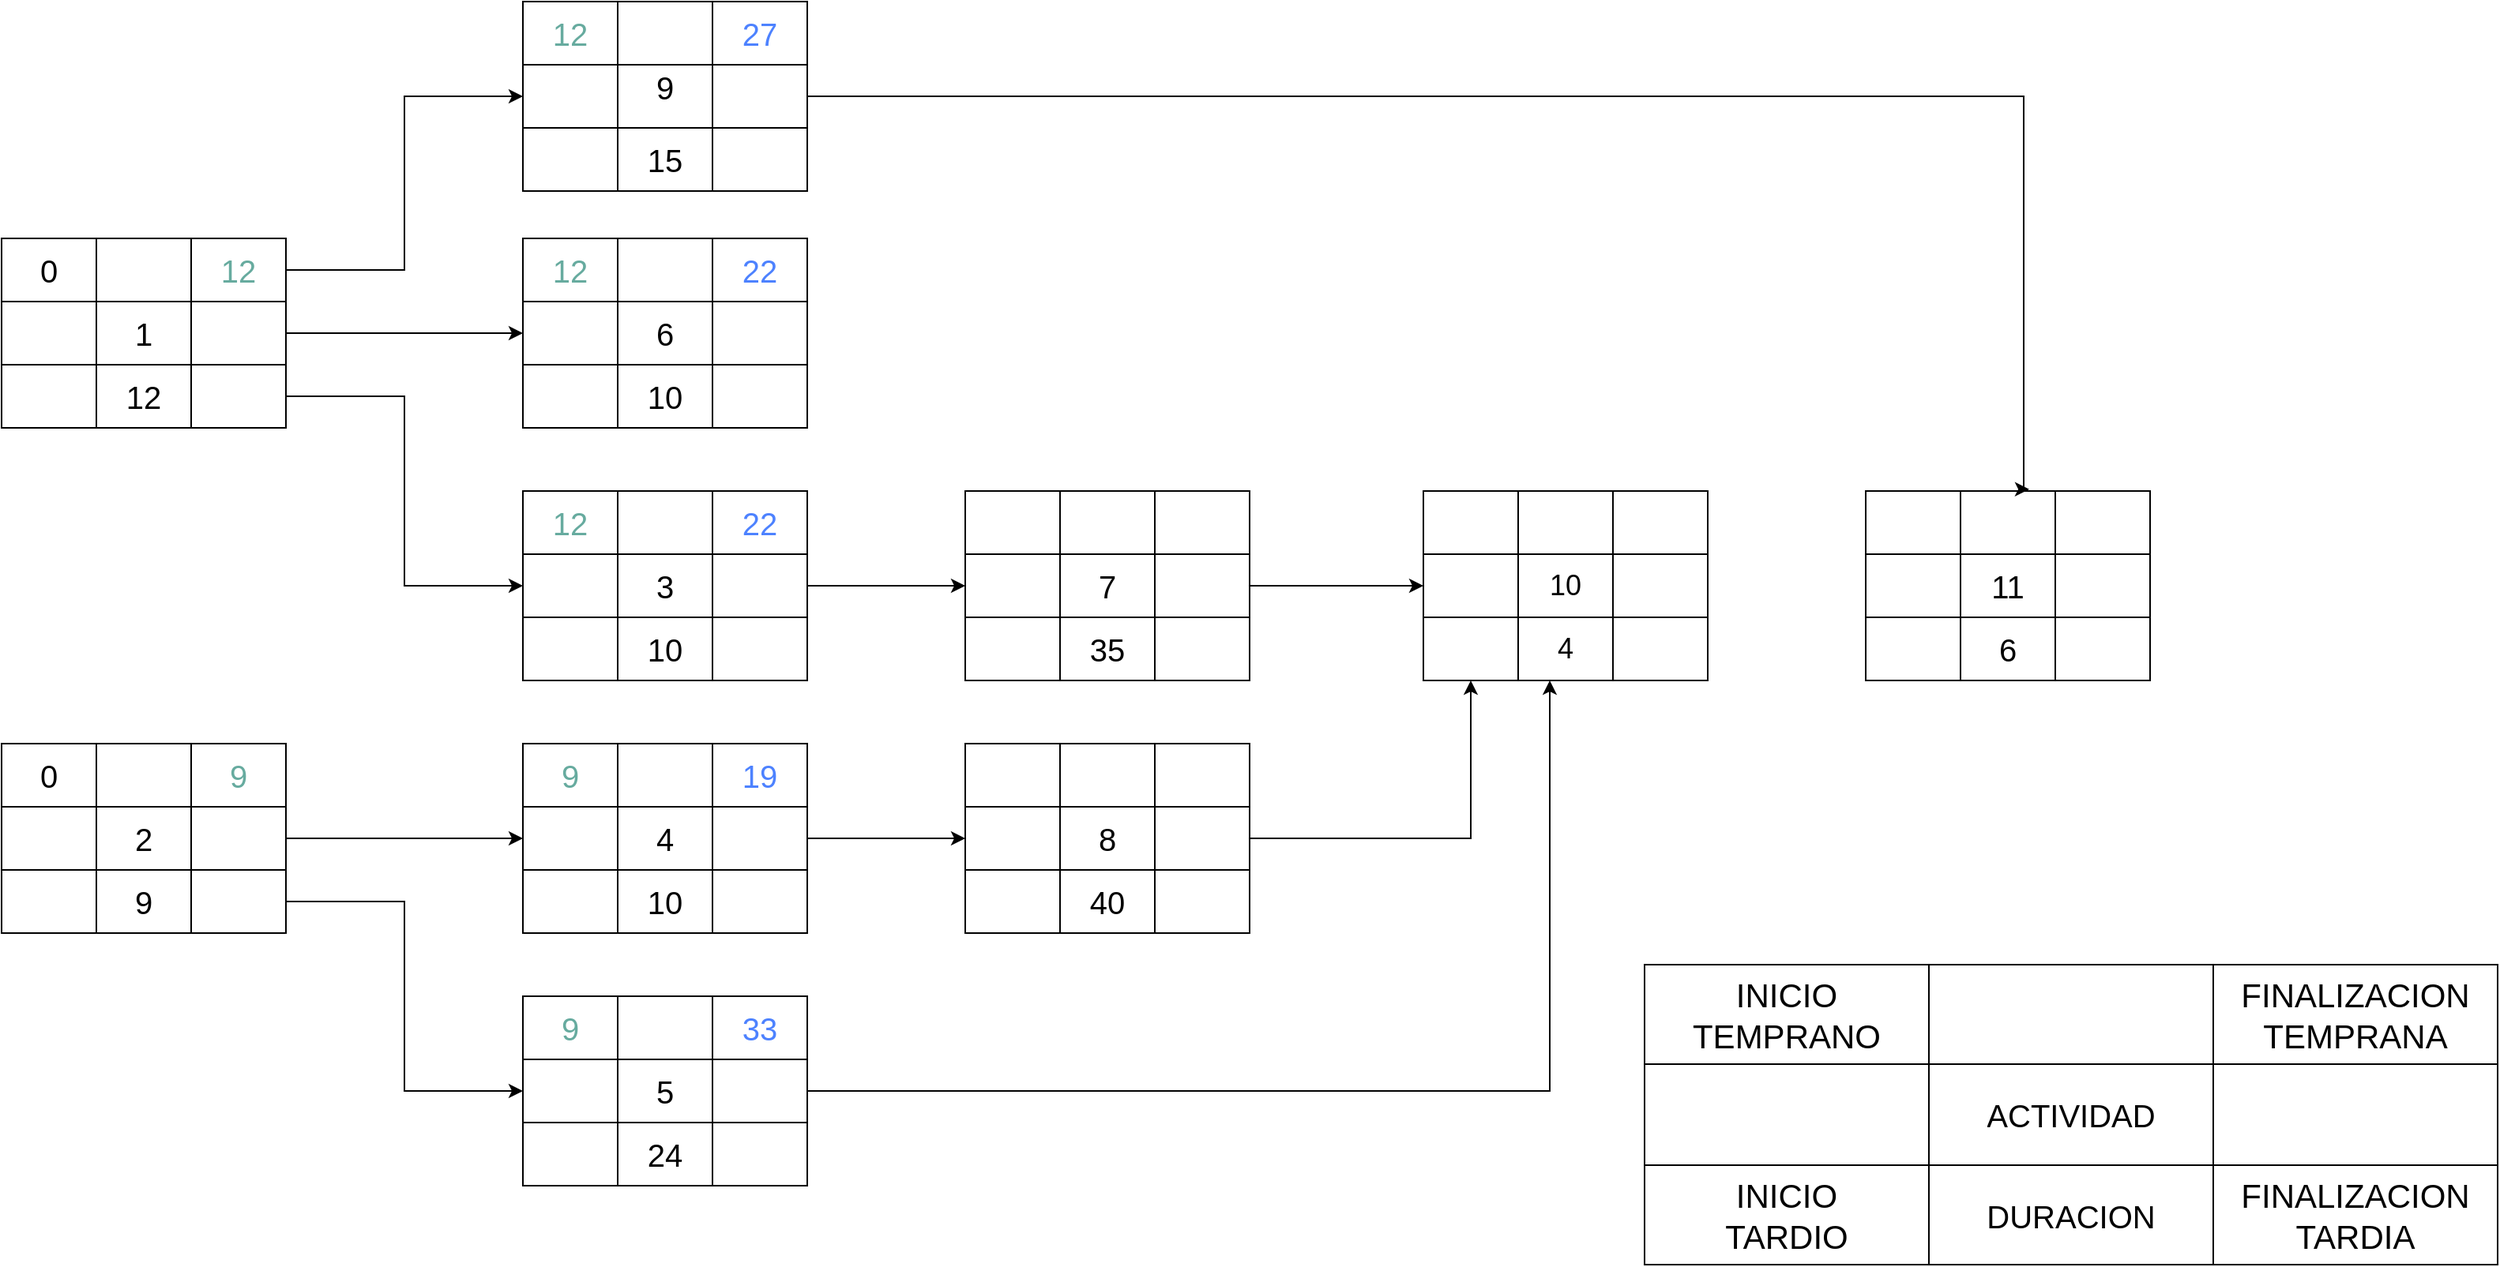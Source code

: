 <mxfile version="24.3.0" type="device">
  <diagram name="Página-1" id="iAZiaVb8zTNw_-JxMDui">
    <mxGraphModel dx="2100" dy="1166" grid="1" gridSize="10" guides="1" tooltips="1" connect="1" arrows="1" fold="1" page="1" pageScale="1" pageWidth="2000" pageHeight="2000" math="0" shadow="0">
      <root>
        <mxCell id="0" />
        <mxCell id="1" parent="0" />
        <mxCell id="_cORZaKfMAQBqJn0a-Gh-169" style="edgeStyle=orthogonalEdgeStyle;rounded=0;orthogonalLoop=1;jettySize=auto;html=1;entryX=0;entryY=0.5;entryDx=0;entryDy=0;" edge="1" parent="1" source="_cORZaKfMAQBqJn0a-Gh-12" target="_cORZaKfMAQBqJn0a-Gh-56">
          <mxGeometry relative="1" as="geometry" />
        </mxCell>
        <mxCell id="_cORZaKfMAQBqJn0a-Gh-12" value="" style="shape=table;startSize=0;container=1;collapsible=0;childLayout=tableLayout;align=center;fontStyle=1;fontSize=18;" vertex="1" parent="1">
          <mxGeometry x="230" y="200" width="180" height="120" as="geometry" />
        </mxCell>
        <mxCell id="_cORZaKfMAQBqJn0a-Gh-13" value="" style="shape=tableRow;horizontal=0;startSize=0;swimlaneHead=0;swimlaneBody=0;strokeColor=inherit;top=0;left=0;bottom=0;right=0;collapsible=0;dropTarget=0;fillColor=none;points=[[0,0.5],[1,0.5]];portConstraint=eastwest;" vertex="1" parent="_cORZaKfMAQBqJn0a-Gh-12">
          <mxGeometry width="180" height="40" as="geometry" />
        </mxCell>
        <mxCell id="_cORZaKfMAQBqJn0a-Gh-14" value="0" style="shape=partialRectangle;html=1;whiteSpace=wrap;connectable=0;strokeColor=inherit;overflow=hidden;fillColor=none;top=0;left=0;bottom=0;right=0;pointerEvents=1;fontSize=20;" vertex="1" parent="_cORZaKfMAQBqJn0a-Gh-13">
          <mxGeometry width="60" height="40" as="geometry">
            <mxRectangle width="60" height="40" as="alternateBounds" />
          </mxGeometry>
        </mxCell>
        <mxCell id="_cORZaKfMAQBqJn0a-Gh-15" value="" style="shape=partialRectangle;html=1;whiteSpace=wrap;connectable=0;strokeColor=inherit;overflow=hidden;fillColor=none;top=0;left=0;bottom=0;right=0;pointerEvents=1;fontSize=20;" vertex="1" parent="_cORZaKfMAQBqJn0a-Gh-13">
          <mxGeometry x="60" width="60" height="40" as="geometry">
            <mxRectangle width="60" height="40" as="alternateBounds" />
          </mxGeometry>
        </mxCell>
        <mxCell id="_cORZaKfMAQBqJn0a-Gh-16" value="&lt;font color=&quot;#67ab9f&quot;&gt;12&lt;/font&gt;" style="shape=partialRectangle;html=1;whiteSpace=wrap;connectable=0;strokeColor=inherit;overflow=hidden;fillColor=none;top=0;left=0;bottom=0;right=0;pointerEvents=1;fontSize=20;" vertex="1" parent="_cORZaKfMAQBqJn0a-Gh-13">
          <mxGeometry x="120" width="60" height="40" as="geometry">
            <mxRectangle width="60" height="40" as="alternateBounds" />
          </mxGeometry>
        </mxCell>
        <mxCell id="_cORZaKfMAQBqJn0a-Gh-17" value="" style="shape=tableRow;horizontal=0;startSize=0;swimlaneHead=0;swimlaneBody=0;strokeColor=inherit;top=0;left=0;bottom=0;right=0;collapsible=0;dropTarget=0;fillColor=none;points=[[0,0.5],[1,0.5]];portConstraint=eastwest;" vertex="1" parent="_cORZaKfMAQBqJn0a-Gh-12">
          <mxGeometry y="40" width="180" height="40" as="geometry" />
        </mxCell>
        <mxCell id="_cORZaKfMAQBqJn0a-Gh-18" value="" style="shape=partialRectangle;html=1;whiteSpace=wrap;connectable=0;strokeColor=inherit;overflow=hidden;fillColor=none;top=0;left=0;bottom=0;right=0;pointerEvents=1;fontSize=20;" vertex="1" parent="_cORZaKfMAQBqJn0a-Gh-17">
          <mxGeometry width="60" height="40" as="geometry">
            <mxRectangle width="60" height="40" as="alternateBounds" />
          </mxGeometry>
        </mxCell>
        <mxCell id="_cORZaKfMAQBqJn0a-Gh-19" value="&lt;font style=&quot;font-size: 20px;&quot;&gt;1&lt;/font&gt;" style="shape=partialRectangle;html=1;whiteSpace=wrap;connectable=0;strokeColor=inherit;overflow=hidden;fillColor=none;top=0;left=0;bottom=0;right=0;pointerEvents=1;fontSize=20;" vertex="1" parent="_cORZaKfMAQBqJn0a-Gh-17">
          <mxGeometry x="60" width="60" height="40" as="geometry">
            <mxRectangle width="60" height="40" as="alternateBounds" />
          </mxGeometry>
        </mxCell>
        <mxCell id="_cORZaKfMAQBqJn0a-Gh-20" value="" style="shape=partialRectangle;html=1;whiteSpace=wrap;connectable=0;strokeColor=inherit;overflow=hidden;fillColor=none;top=0;left=0;bottom=0;right=0;pointerEvents=1;fontSize=20;" vertex="1" parent="_cORZaKfMAQBqJn0a-Gh-17">
          <mxGeometry x="120" width="60" height="40" as="geometry">
            <mxRectangle width="60" height="40" as="alternateBounds" />
          </mxGeometry>
        </mxCell>
        <mxCell id="_cORZaKfMAQBqJn0a-Gh-21" value="" style="shape=tableRow;horizontal=0;startSize=0;swimlaneHead=0;swimlaneBody=0;strokeColor=inherit;top=0;left=0;bottom=0;right=0;collapsible=0;dropTarget=0;fillColor=none;points=[[0,0.5],[1,0.5]];portConstraint=eastwest;" vertex="1" parent="_cORZaKfMAQBqJn0a-Gh-12">
          <mxGeometry y="80" width="180" height="40" as="geometry" />
        </mxCell>
        <mxCell id="_cORZaKfMAQBqJn0a-Gh-22" value="" style="shape=partialRectangle;html=1;whiteSpace=wrap;connectable=0;strokeColor=inherit;overflow=hidden;fillColor=none;top=0;left=0;bottom=0;right=0;pointerEvents=1;fontSize=20;" vertex="1" parent="_cORZaKfMAQBqJn0a-Gh-21">
          <mxGeometry width="60" height="40" as="geometry">
            <mxRectangle width="60" height="40" as="alternateBounds" />
          </mxGeometry>
        </mxCell>
        <mxCell id="_cORZaKfMAQBqJn0a-Gh-23" value="12" style="shape=partialRectangle;html=1;whiteSpace=wrap;connectable=0;strokeColor=inherit;overflow=hidden;fillColor=none;top=0;left=0;bottom=0;right=0;pointerEvents=1;fontSize=20;" vertex="1" parent="_cORZaKfMAQBqJn0a-Gh-21">
          <mxGeometry x="60" width="60" height="40" as="geometry">
            <mxRectangle width="60" height="40" as="alternateBounds" />
          </mxGeometry>
        </mxCell>
        <mxCell id="_cORZaKfMAQBqJn0a-Gh-24" value="" style="shape=partialRectangle;html=1;whiteSpace=wrap;connectable=0;strokeColor=inherit;overflow=hidden;fillColor=none;top=0;left=0;bottom=0;right=0;pointerEvents=1;fontSize=20;" vertex="1" parent="_cORZaKfMAQBqJn0a-Gh-21">
          <mxGeometry x="120" width="60" height="40" as="geometry">
            <mxRectangle width="60" height="40" as="alternateBounds" />
          </mxGeometry>
        </mxCell>
        <mxCell id="_cORZaKfMAQBqJn0a-Gh-25" value="" style="shape=table;startSize=0;container=1;collapsible=0;childLayout=tableLayout;align=center;fontStyle=1;fontSize=18;" vertex="1" parent="1">
          <mxGeometry x="230" y="520" width="180" height="120" as="geometry" />
        </mxCell>
        <mxCell id="_cORZaKfMAQBqJn0a-Gh-26" value="" style="shape=tableRow;horizontal=0;startSize=0;swimlaneHead=0;swimlaneBody=0;strokeColor=inherit;top=0;left=0;bottom=0;right=0;collapsible=0;dropTarget=0;fillColor=none;points=[[0,0.5],[1,0.5]];portConstraint=eastwest;" vertex="1" parent="_cORZaKfMAQBqJn0a-Gh-25">
          <mxGeometry width="180" height="40" as="geometry" />
        </mxCell>
        <mxCell id="_cORZaKfMAQBqJn0a-Gh-27" value="0" style="shape=partialRectangle;html=1;whiteSpace=wrap;connectable=0;strokeColor=inherit;overflow=hidden;fillColor=none;top=0;left=0;bottom=0;right=0;pointerEvents=1;fontSize=20;" vertex="1" parent="_cORZaKfMAQBqJn0a-Gh-26">
          <mxGeometry width="60" height="40" as="geometry">
            <mxRectangle width="60" height="40" as="alternateBounds" />
          </mxGeometry>
        </mxCell>
        <mxCell id="_cORZaKfMAQBqJn0a-Gh-28" value="" style="shape=partialRectangle;html=1;whiteSpace=wrap;connectable=0;strokeColor=inherit;overflow=hidden;fillColor=none;top=0;left=0;bottom=0;right=0;pointerEvents=1;fontSize=20;" vertex="1" parent="_cORZaKfMAQBqJn0a-Gh-26">
          <mxGeometry x="60" width="60" height="40" as="geometry">
            <mxRectangle width="60" height="40" as="alternateBounds" />
          </mxGeometry>
        </mxCell>
        <mxCell id="_cORZaKfMAQBqJn0a-Gh-29" value="9" style="shape=partialRectangle;html=1;whiteSpace=wrap;connectable=0;strokeColor=inherit;overflow=hidden;fillColor=none;top=0;left=0;bottom=0;right=0;pointerEvents=1;fontSize=20;fontColor=#67AB9F;" vertex="1" parent="_cORZaKfMAQBqJn0a-Gh-26">
          <mxGeometry x="120" width="60" height="40" as="geometry">
            <mxRectangle width="60" height="40" as="alternateBounds" />
          </mxGeometry>
        </mxCell>
        <mxCell id="_cORZaKfMAQBqJn0a-Gh-30" value="" style="shape=tableRow;horizontal=0;startSize=0;swimlaneHead=0;swimlaneBody=0;strokeColor=inherit;top=0;left=0;bottom=0;right=0;collapsible=0;dropTarget=0;fillColor=none;points=[[0,0.5],[1,0.5]];portConstraint=eastwest;" vertex="1" parent="_cORZaKfMAQBqJn0a-Gh-25">
          <mxGeometry y="40" width="180" height="40" as="geometry" />
        </mxCell>
        <mxCell id="_cORZaKfMAQBqJn0a-Gh-31" value="" style="shape=partialRectangle;html=1;whiteSpace=wrap;connectable=0;strokeColor=inherit;overflow=hidden;fillColor=none;top=0;left=0;bottom=0;right=0;pointerEvents=1;fontSize=20;" vertex="1" parent="_cORZaKfMAQBqJn0a-Gh-30">
          <mxGeometry width="60" height="40" as="geometry">
            <mxRectangle width="60" height="40" as="alternateBounds" />
          </mxGeometry>
        </mxCell>
        <mxCell id="_cORZaKfMAQBqJn0a-Gh-32" value="&lt;font style=&quot;font-size: 20px;&quot;&gt;2&lt;/font&gt;" style="shape=partialRectangle;html=1;whiteSpace=wrap;connectable=0;strokeColor=inherit;overflow=hidden;fillColor=none;top=0;left=0;bottom=0;right=0;pointerEvents=1;fontSize=20;" vertex="1" parent="_cORZaKfMAQBqJn0a-Gh-30">
          <mxGeometry x="60" width="60" height="40" as="geometry">
            <mxRectangle width="60" height="40" as="alternateBounds" />
          </mxGeometry>
        </mxCell>
        <mxCell id="_cORZaKfMAQBqJn0a-Gh-33" value="" style="shape=partialRectangle;html=1;whiteSpace=wrap;connectable=0;strokeColor=inherit;overflow=hidden;fillColor=none;top=0;left=0;bottom=0;right=0;pointerEvents=1;fontSize=20;" vertex="1" parent="_cORZaKfMAQBqJn0a-Gh-30">
          <mxGeometry x="120" width="60" height="40" as="geometry">
            <mxRectangle width="60" height="40" as="alternateBounds" />
          </mxGeometry>
        </mxCell>
        <mxCell id="_cORZaKfMAQBqJn0a-Gh-34" value="" style="shape=tableRow;horizontal=0;startSize=0;swimlaneHead=0;swimlaneBody=0;strokeColor=inherit;top=0;left=0;bottom=0;right=0;collapsible=0;dropTarget=0;fillColor=none;points=[[0,0.5],[1,0.5]];portConstraint=eastwest;" vertex="1" parent="_cORZaKfMAQBqJn0a-Gh-25">
          <mxGeometry y="80" width="180" height="40" as="geometry" />
        </mxCell>
        <mxCell id="_cORZaKfMAQBqJn0a-Gh-35" value="" style="shape=partialRectangle;html=1;whiteSpace=wrap;connectable=0;strokeColor=inherit;overflow=hidden;fillColor=none;top=0;left=0;bottom=0;right=0;pointerEvents=1;fontSize=20;" vertex="1" parent="_cORZaKfMAQBqJn0a-Gh-34">
          <mxGeometry width="60" height="40" as="geometry">
            <mxRectangle width="60" height="40" as="alternateBounds" />
          </mxGeometry>
        </mxCell>
        <mxCell id="_cORZaKfMAQBqJn0a-Gh-36" value="9" style="shape=partialRectangle;html=1;whiteSpace=wrap;connectable=0;strokeColor=inherit;overflow=hidden;fillColor=none;top=0;left=0;bottom=0;right=0;pointerEvents=1;fontSize=20;" vertex="1" parent="_cORZaKfMAQBqJn0a-Gh-34">
          <mxGeometry x="60" width="60" height="40" as="geometry">
            <mxRectangle width="60" height="40" as="alternateBounds" />
          </mxGeometry>
        </mxCell>
        <mxCell id="_cORZaKfMAQBqJn0a-Gh-37" value="" style="shape=partialRectangle;html=1;whiteSpace=wrap;connectable=0;strokeColor=inherit;overflow=hidden;fillColor=none;top=0;left=0;bottom=0;right=0;pointerEvents=1;fontSize=20;" vertex="1" parent="_cORZaKfMAQBqJn0a-Gh-34">
          <mxGeometry x="120" width="60" height="40" as="geometry">
            <mxRectangle width="60" height="40" as="alternateBounds" />
          </mxGeometry>
        </mxCell>
        <mxCell id="_cORZaKfMAQBqJn0a-Gh-38" value="" style="shape=table;startSize=0;container=1;collapsible=0;childLayout=tableLayout;align=center;fontStyle=1;fontSize=18;" vertex="1" parent="1">
          <mxGeometry x="560" y="50" width="180" height="120" as="geometry" />
        </mxCell>
        <mxCell id="_cORZaKfMAQBqJn0a-Gh-39" value="" style="shape=tableRow;horizontal=0;startSize=0;swimlaneHead=0;swimlaneBody=0;strokeColor=inherit;top=0;left=0;bottom=0;right=0;collapsible=0;dropTarget=0;fillColor=none;points=[[0,0.5],[1,0.5]];portConstraint=eastwest;" vertex="1" parent="_cORZaKfMAQBqJn0a-Gh-38">
          <mxGeometry width="180" height="40" as="geometry" />
        </mxCell>
        <mxCell id="_cORZaKfMAQBqJn0a-Gh-40" value="12" style="shape=partialRectangle;html=1;whiteSpace=wrap;connectable=0;strokeColor=inherit;overflow=hidden;fillColor=none;top=0;left=0;bottom=0;right=0;pointerEvents=1;fontSize=20;fontColor=#67AB9F;" vertex="1" parent="_cORZaKfMAQBqJn0a-Gh-39">
          <mxGeometry width="60" height="40" as="geometry">
            <mxRectangle width="60" height="40" as="alternateBounds" />
          </mxGeometry>
        </mxCell>
        <mxCell id="_cORZaKfMAQBqJn0a-Gh-41" value="" style="shape=partialRectangle;html=1;whiteSpace=wrap;connectable=0;strokeColor=inherit;overflow=hidden;fillColor=none;top=0;left=0;bottom=0;right=0;pointerEvents=1;fontSize=20;" vertex="1" parent="_cORZaKfMAQBqJn0a-Gh-39">
          <mxGeometry x="60" width="60" height="40" as="geometry">
            <mxRectangle width="60" height="40" as="alternateBounds" />
          </mxGeometry>
        </mxCell>
        <mxCell id="_cORZaKfMAQBqJn0a-Gh-42" value="27" style="shape=partialRectangle;html=1;whiteSpace=wrap;connectable=0;strokeColor=inherit;overflow=hidden;fillColor=none;top=0;left=0;bottom=0;right=0;pointerEvents=1;fontSize=20;fontColor=#4D82FF;" vertex="1" parent="_cORZaKfMAQBqJn0a-Gh-39">
          <mxGeometry x="120" width="60" height="40" as="geometry">
            <mxRectangle width="60" height="40" as="alternateBounds" />
          </mxGeometry>
        </mxCell>
        <mxCell id="_cORZaKfMAQBqJn0a-Gh-43" value="" style="shape=tableRow;horizontal=0;startSize=0;swimlaneHead=0;swimlaneBody=0;strokeColor=inherit;top=0;left=0;bottom=0;right=0;collapsible=0;dropTarget=0;fillColor=none;points=[[0,0.5],[1,0.5]];portConstraint=eastwest;" vertex="1" parent="_cORZaKfMAQBqJn0a-Gh-38">
          <mxGeometry y="40" width="180" height="40" as="geometry" />
        </mxCell>
        <mxCell id="_cORZaKfMAQBqJn0a-Gh-44" value="" style="shape=partialRectangle;html=1;whiteSpace=wrap;connectable=0;strokeColor=inherit;overflow=hidden;fillColor=none;top=0;left=0;bottom=0;right=0;pointerEvents=1;fontSize=20;" vertex="1" parent="_cORZaKfMAQBqJn0a-Gh-43">
          <mxGeometry width="60" height="40" as="geometry">
            <mxRectangle width="60" height="40" as="alternateBounds" />
          </mxGeometry>
        </mxCell>
        <mxCell id="_cORZaKfMAQBqJn0a-Gh-45" value="&lt;font style=&quot;font-size: 20px;&quot;&gt;9&lt;/font&gt;&lt;div style=&quot;font-size: 20px;&quot;&gt;&lt;font style=&quot;font-size: 20px;&quot;&gt;&lt;br style=&quot;font-size: 20px;&quot;&gt;&lt;/font&gt;&lt;/div&gt;" style="shape=partialRectangle;html=1;whiteSpace=wrap;connectable=0;strokeColor=inherit;overflow=hidden;fillColor=none;top=0;left=0;bottom=0;right=0;pointerEvents=1;fontSize=20;" vertex="1" parent="_cORZaKfMAQBqJn0a-Gh-43">
          <mxGeometry x="60" width="60" height="40" as="geometry">
            <mxRectangle width="60" height="40" as="alternateBounds" />
          </mxGeometry>
        </mxCell>
        <mxCell id="_cORZaKfMAQBqJn0a-Gh-46" value="" style="shape=partialRectangle;html=1;whiteSpace=wrap;connectable=0;strokeColor=inherit;overflow=hidden;fillColor=none;top=0;left=0;bottom=0;right=0;pointerEvents=1;fontSize=20;" vertex="1" parent="_cORZaKfMAQBqJn0a-Gh-43">
          <mxGeometry x="120" width="60" height="40" as="geometry">
            <mxRectangle width="60" height="40" as="alternateBounds" />
          </mxGeometry>
        </mxCell>
        <mxCell id="_cORZaKfMAQBqJn0a-Gh-47" value="" style="shape=tableRow;horizontal=0;startSize=0;swimlaneHead=0;swimlaneBody=0;strokeColor=inherit;top=0;left=0;bottom=0;right=0;collapsible=0;dropTarget=0;fillColor=none;points=[[0,0.5],[1,0.5]];portConstraint=eastwest;" vertex="1" parent="_cORZaKfMAQBqJn0a-Gh-38">
          <mxGeometry y="80" width="180" height="40" as="geometry" />
        </mxCell>
        <mxCell id="_cORZaKfMAQBqJn0a-Gh-48" value="" style="shape=partialRectangle;html=1;whiteSpace=wrap;connectable=0;strokeColor=inherit;overflow=hidden;fillColor=none;top=0;left=0;bottom=0;right=0;pointerEvents=1;fontSize=20;" vertex="1" parent="_cORZaKfMAQBqJn0a-Gh-47">
          <mxGeometry width="60" height="40" as="geometry">
            <mxRectangle width="60" height="40" as="alternateBounds" />
          </mxGeometry>
        </mxCell>
        <mxCell id="_cORZaKfMAQBqJn0a-Gh-49" value="15" style="shape=partialRectangle;html=1;whiteSpace=wrap;connectable=0;strokeColor=inherit;overflow=hidden;fillColor=none;top=0;left=0;bottom=0;right=0;pointerEvents=1;fontSize=20;" vertex="1" parent="_cORZaKfMAQBqJn0a-Gh-47">
          <mxGeometry x="60" width="60" height="40" as="geometry">
            <mxRectangle width="60" height="40" as="alternateBounds" />
          </mxGeometry>
        </mxCell>
        <mxCell id="_cORZaKfMAQBqJn0a-Gh-50" value="" style="shape=partialRectangle;html=1;whiteSpace=wrap;connectable=0;strokeColor=inherit;overflow=hidden;fillColor=none;top=0;left=0;bottom=0;right=0;pointerEvents=1;fontSize=20;" vertex="1" parent="_cORZaKfMAQBqJn0a-Gh-47">
          <mxGeometry x="120" width="60" height="40" as="geometry">
            <mxRectangle width="60" height="40" as="alternateBounds" />
          </mxGeometry>
        </mxCell>
        <mxCell id="_cORZaKfMAQBqJn0a-Gh-51" value="" style="shape=table;startSize=0;container=1;collapsible=0;childLayout=tableLayout;align=center;fontStyle=1;fontSize=18;fontColor=#67AB9F;" vertex="1" parent="1">
          <mxGeometry x="560" y="200" width="180" height="120" as="geometry" />
        </mxCell>
        <mxCell id="_cORZaKfMAQBqJn0a-Gh-52" value="" style="shape=tableRow;horizontal=0;startSize=0;swimlaneHead=0;swimlaneBody=0;strokeColor=inherit;top=0;left=0;bottom=0;right=0;collapsible=0;dropTarget=0;fillColor=none;points=[[0,0.5],[1,0.5]];portConstraint=eastwest;" vertex="1" parent="_cORZaKfMAQBqJn0a-Gh-51">
          <mxGeometry width="180" height="40" as="geometry" />
        </mxCell>
        <mxCell id="_cORZaKfMAQBqJn0a-Gh-53" value="12" style="shape=partialRectangle;html=1;whiteSpace=wrap;connectable=0;strokeColor=inherit;overflow=hidden;fillColor=none;top=0;left=0;bottom=0;right=0;pointerEvents=1;fontSize=20;fontColor=#67AB9F;" vertex="1" parent="_cORZaKfMAQBqJn0a-Gh-52">
          <mxGeometry width="60" height="40" as="geometry">
            <mxRectangle width="60" height="40" as="alternateBounds" />
          </mxGeometry>
        </mxCell>
        <mxCell id="_cORZaKfMAQBqJn0a-Gh-54" value="" style="shape=partialRectangle;html=1;whiteSpace=wrap;connectable=0;strokeColor=inherit;overflow=hidden;fillColor=none;top=0;left=0;bottom=0;right=0;pointerEvents=1;fontSize=20;" vertex="1" parent="_cORZaKfMAQBqJn0a-Gh-52">
          <mxGeometry x="60" width="60" height="40" as="geometry">
            <mxRectangle width="60" height="40" as="alternateBounds" />
          </mxGeometry>
        </mxCell>
        <mxCell id="_cORZaKfMAQBqJn0a-Gh-55" value="22" style="shape=partialRectangle;html=1;whiteSpace=wrap;connectable=0;strokeColor=inherit;overflow=hidden;fillColor=none;top=0;left=0;bottom=0;right=0;pointerEvents=1;fontSize=20;fontColor=#4D82FF;" vertex="1" parent="_cORZaKfMAQBqJn0a-Gh-52">
          <mxGeometry x="120" width="60" height="40" as="geometry">
            <mxRectangle width="60" height="40" as="alternateBounds" />
          </mxGeometry>
        </mxCell>
        <mxCell id="_cORZaKfMAQBqJn0a-Gh-56" value="" style="shape=tableRow;horizontal=0;startSize=0;swimlaneHead=0;swimlaneBody=0;strokeColor=inherit;top=0;left=0;bottom=0;right=0;collapsible=0;dropTarget=0;fillColor=none;points=[[0,0.5],[1,0.5]];portConstraint=eastwest;" vertex="1" parent="_cORZaKfMAQBqJn0a-Gh-51">
          <mxGeometry y="40" width="180" height="40" as="geometry" />
        </mxCell>
        <mxCell id="_cORZaKfMAQBqJn0a-Gh-57" value="" style="shape=partialRectangle;html=1;whiteSpace=wrap;connectable=0;strokeColor=inherit;overflow=hidden;fillColor=none;top=0;left=0;bottom=0;right=0;pointerEvents=1;fontSize=20;" vertex="1" parent="_cORZaKfMAQBqJn0a-Gh-56">
          <mxGeometry width="60" height="40" as="geometry">
            <mxRectangle width="60" height="40" as="alternateBounds" />
          </mxGeometry>
        </mxCell>
        <mxCell id="_cORZaKfMAQBqJn0a-Gh-58" value="&lt;font style=&quot;font-size: 20px;&quot;&gt;6&lt;/font&gt;" style="shape=partialRectangle;html=1;whiteSpace=wrap;connectable=0;strokeColor=inherit;overflow=hidden;fillColor=none;top=0;left=0;bottom=0;right=0;pointerEvents=1;fontSize=20;" vertex="1" parent="_cORZaKfMAQBqJn0a-Gh-56">
          <mxGeometry x="60" width="60" height="40" as="geometry">
            <mxRectangle width="60" height="40" as="alternateBounds" />
          </mxGeometry>
        </mxCell>
        <mxCell id="_cORZaKfMAQBqJn0a-Gh-59" value="" style="shape=partialRectangle;html=1;whiteSpace=wrap;connectable=0;strokeColor=inherit;overflow=hidden;fillColor=none;top=0;left=0;bottom=0;right=0;pointerEvents=1;fontSize=20;" vertex="1" parent="_cORZaKfMAQBqJn0a-Gh-56">
          <mxGeometry x="120" width="60" height="40" as="geometry">
            <mxRectangle width="60" height="40" as="alternateBounds" />
          </mxGeometry>
        </mxCell>
        <mxCell id="_cORZaKfMAQBqJn0a-Gh-60" value="" style="shape=tableRow;horizontal=0;startSize=0;swimlaneHead=0;swimlaneBody=0;strokeColor=inherit;top=0;left=0;bottom=0;right=0;collapsible=0;dropTarget=0;fillColor=none;points=[[0,0.5],[1,0.5]];portConstraint=eastwest;" vertex="1" parent="_cORZaKfMAQBqJn0a-Gh-51">
          <mxGeometry y="80" width="180" height="40" as="geometry" />
        </mxCell>
        <mxCell id="_cORZaKfMAQBqJn0a-Gh-61" value="" style="shape=partialRectangle;html=1;whiteSpace=wrap;connectable=0;strokeColor=inherit;overflow=hidden;fillColor=none;top=0;left=0;bottom=0;right=0;pointerEvents=1;fontSize=20;" vertex="1" parent="_cORZaKfMAQBqJn0a-Gh-60">
          <mxGeometry width="60" height="40" as="geometry">
            <mxRectangle width="60" height="40" as="alternateBounds" />
          </mxGeometry>
        </mxCell>
        <mxCell id="_cORZaKfMAQBqJn0a-Gh-62" value="10" style="shape=partialRectangle;html=1;whiteSpace=wrap;connectable=0;strokeColor=inherit;overflow=hidden;fillColor=none;top=0;left=0;bottom=0;right=0;pointerEvents=1;fontSize=20;" vertex="1" parent="_cORZaKfMAQBqJn0a-Gh-60">
          <mxGeometry x="60" width="60" height="40" as="geometry">
            <mxRectangle width="60" height="40" as="alternateBounds" />
          </mxGeometry>
        </mxCell>
        <mxCell id="_cORZaKfMAQBqJn0a-Gh-63" value="" style="shape=partialRectangle;html=1;whiteSpace=wrap;connectable=0;strokeColor=inherit;overflow=hidden;fillColor=none;top=0;left=0;bottom=0;right=0;pointerEvents=1;fontSize=20;" vertex="1" parent="_cORZaKfMAQBqJn0a-Gh-60">
          <mxGeometry x="120" width="60" height="40" as="geometry">
            <mxRectangle width="60" height="40" as="alternateBounds" />
          </mxGeometry>
        </mxCell>
        <mxCell id="_cORZaKfMAQBqJn0a-Gh-64" value="" style="shape=table;startSize=0;container=1;collapsible=0;childLayout=tableLayout;align=center;fontStyle=1;fontSize=18;" vertex="1" parent="1">
          <mxGeometry x="560" y="360" width="180" height="120" as="geometry" />
        </mxCell>
        <mxCell id="_cORZaKfMAQBqJn0a-Gh-65" value="" style="shape=tableRow;horizontal=0;startSize=0;swimlaneHead=0;swimlaneBody=0;strokeColor=inherit;top=0;left=0;bottom=0;right=0;collapsible=0;dropTarget=0;fillColor=none;points=[[0,0.5],[1,0.5]];portConstraint=eastwest;" vertex="1" parent="_cORZaKfMAQBqJn0a-Gh-64">
          <mxGeometry width="180" height="40" as="geometry" />
        </mxCell>
        <mxCell id="_cORZaKfMAQBqJn0a-Gh-66" value="&lt;font color=&quot;#67ab9f&quot;&gt;12&lt;/font&gt;" style="shape=partialRectangle;html=1;whiteSpace=wrap;connectable=0;strokeColor=inherit;overflow=hidden;fillColor=none;top=0;left=0;bottom=0;right=0;pointerEvents=1;fontSize=20;" vertex="1" parent="_cORZaKfMAQBqJn0a-Gh-65">
          <mxGeometry width="60" height="40" as="geometry">
            <mxRectangle width="60" height="40" as="alternateBounds" />
          </mxGeometry>
        </mxCell>
        <mxCell id="_cORZaKfMAQBqJn0a-Gh-67" value="" style="shape=partialRectangle;html=1;whiteSpace=wrap;connectable=0;strokeColor=inherit;overflow=hidden;fillColor=none;top=0;left=0;bottom=0;right=0;pointerEvents=1;fontSize=20;" vertex="1" parent="_cORZaKfMAQBqJn0a-Gh-65">
          <mxGeometry x="60" width="60" height="40" as="geometry">
            <mxRectangle width="60" height="40" as="alternateBounds" />
          </mxGeometry>
        </mxCell>
        <mxCell id="_cORZaKfMAQBqJn0a-Gh-68" value="22" style="shape=partialRectangle;html=1;whiteSpace=wrap;connectable=0;strokeColor=inherit;overflow=hidden;fillColor=none;top=0;left=0;bottom=0;right=0;pointerEvents=1;fontSize=20;fontColor=#4D82FF;" vertex="1" parent="_cORZaKfMAQBqJn0a-Gh-65">
          <mxGeometry x="120" width="60" height="40" as="geometry">
            <mxRectangle width="60" height="40" as="alternateBounds" />
          </mxGeometry>
        </mxCell>
        <mxCell id="_cORZaKfMAQBqJn0a-Gh-69" value="" style="shape=tableRow;horizontal=0;startSize=0;swimlaneHead=0;swimlaneBody=0;strokeColor=inherit;top=0;left=0;bottom=0;right=0;collapsible=0;dropTarget=0;fillColor=none;points=[[0,0.5],[1,0.5]];portConstraint=eastwest;" vertex="1" parent="_cORZaKfMAQBqJn0a-Gh-64">
          <mxGeometry y="40" width="180" height="40" as="geometry" />
        </mxCell>
        <mxCell id="_cORZaKfMAQBqJn0a-Gh-70" value="" style="shape=partialRectangle;html=1;whiteSpace=wrap;connectable=0;strokeColor=inherit;overflow=hidden;fillColor=none;top=0;left=0;bottom=0;right=0;pointerEvents=1;fontSize=20;" vertex="1" parent="_cORZaKfMAQBqJn0a-Gh-69">
          <mxGeometry width="60" height="40" as="geometry">
            <mxRectangle width="60" height="40" as="alternateBounds" />
          </mxGeometry>
        </mxCell>
        <mxCell id="_cORZaKfMAQBqJn0a-Gh-71" value="&lt;font style=&quot;font-size: 20px;&quot;&gt;3&lt;/font&gt;" style="shape=partialRectangle;html=1;whiteSpace=wrap;connectable=0;strokeColor=inherit;overflow=hidden;fillColor=none;top=0;left=0;bottom=0;right=0;pointerEvents=1;fontSize=20;" vertex="1" parent="_cORZaKfMAQBqJn0a-Gh-69">
          <mxGeometry x="60" width="60" height="40" as="geometry">
            <mxRectangle width="60" height="40" as="alternateBounds" />
          </mxGeometry>
        </mxCell>
        <mxCell id="_cORZaKfMAQBqJn0a-Gh-72" value="" style="shape=partialRectangle;html=1;whiteSpace=wrap;connectable=0;strokeColor=inherit;overflow=hidden;fillColor=none;top=0;left=0;bottom=0;right=0;pointerEvents=1;fontSize=20;" vertex="1" parent="_cORZaKfMAQBqJn0a-Gh-69">
          <mxGeometry x="120" width="60" height="40" as="geometry">
            <mxRectangle width="60" height="40" as="alternateBounds" />
          </mxGeometry>
        </mxCell>
        <mxCell id="_cORZaKfMAQBqJn0a-Gh-73" value="" style="shape=tableRow;horizontal=0;startSize=0;swimlaneHead=0;swimlaneBody=0;strokeColor=inherit;top=0;left=0;bottom=0;right=0;collapsible=0;dropTarget=0;fillColor=none;points=[[0,0.5],[1,0.5]];portConstraint=eastwest;" vertex="1" parent="_cORZaKfMAQBqJn0a-Gh-64">
          <mxGeometry y="80" width="180" height="40" as="geometry" />
        </mxCell>
        <mxCell id="_cORZaKfMAQBqJn0a-Gh-74" value="" style="shape=partialRectangle;html=1;whiteSpace=wrap;connectable=0;strokeColor=inherit;overflow=hidden;fillColor=none;top=0;left=0;bottom=0;right=0;pointerEvents=1;fontSize=20;" vertex="1" parent="_cORZaKfMAQBqJn0a-Gh-73">
          <mxGeometry width="60" height="40" as="geometry">
            <mxRectangle width="60" height="40" as="alternateBounds" />
          </mxGeometry>
        </mxCell>
        <mxCell id="_cORZaKfMAQBqJn0a-Gh-75" value="10" style="shape=partialRectangle;html=1;whiteSpace=wrap;connectable=0;strokeColor=inherit;overflow=hidden;fillColor=none;top=0;left=0;bottom=0;right=0;pointerEvents=1;fontSize=20;" vertex="1" parent="_cORZaKfMAQBqJn0a-Gh-73">
          <mxGeometry x="60" width="60" height="40" as="geometry">
            <mxRectangle width="60" height="40" as="alternateBounds" />
          </mxGeometry>
        </mxCell>
        <mxCell id="_cORZaKfMAQBqJn0a-Gh-76" value="" style="shape=partialRectangle;html=1;whiteSpace=wrap;connectable=0;strokeColor=inherit;overflow=hidden;fillColor=none;top=0;left=0;bottom=0;right=0;pointerEvents=1;fontSize=20;" vertex="1" parent="_cORZaKfMAQBqJn0a-Gh-73">
          <mxGeometry x="120" width="60" height="40" as="geometry">
            <mxRectangle width="60" height="40" as="alternateBounds" />
          </mxGeometry>
        </mxCell>
        <mxCell id="_cORZaKfMAQBqJn0a-Gh-77" value="" style="shape=table;startSize=0;container=1;collapsible=0;childLayout=tableLayout;align=center;fontStyle=1;fontSize=18;" vertex="1" parent="1">
          <mxGeometry x="560" y="520" width="180" height="120" as="geometry" />
        </mxCell>
        <mxCell id="_cORZaKfMAQBqJn0a-Gh-78" value="" style="shape=tableRow;horizontal=0;startSize=0;swimlaneHead=0;swimlaneBody=0;strokeColor=inherit;top=0;left=0;bottom=0;right=0;collapsible=0;dropTarget=0;fillColor=none;points=[[0,0.5],[1,0.5]];portConstraint=eastwest;" vertex="1" parent="_cORZaKfMAQBqJn0a-Gh-77">
          <mxGeometry width="180" height="40" as="geometry" />
        </mxCell>
        <mxCell id="_cORZaKfMAQBqJn0a-Gh-79" value="9" style="shape=partialRectangle;html=1;whiteSpace=wrap;connectable=0;strokeColor=inherit;overflow=hidden;fillColor=none;top=0;left=0;bottom=0;right=0;pointerEvents=1;fontSize=20;fontColor=#67AB9F;" vertex="1" parent="_cORZaKfMAQBqJn0a-Gh-78">
          <mxGeometry width="60" height="40" as="geometry">
            <mxRectangle width="60" height="40" as="alternateBounds" />
          </mxGeometry>
        </mxCell>
        <mxCell id="_cORZaKfMAQBqJn0a-Gh-80" value="" style="shape=partialRectangle;html=1;whiteSpace=wrap;connectable=0;strokeColor=inherit;overflow=hidden;fillColor=none;top=0;left=0;bottom=0;right=0;pointerEvents=1;fontSize=20;" vertex="1" parent="_cORZaKfMAQBqJn0a-Gh-78">
          <mxGeometry x="60" width="60" height="40" as="geometry">
            <mxRectangle width="60" height="40" as="alternateBounds" />
          </mxGeometry>
        </mxCell>
        <mxCell id="_cORZaKfMAQBqJn0a-Gh-81" value="19" style="shape=partialRectangle;html=1;whiteSpace=wrap;connectable=0;strokeColor=inherit;overflow=hidden;fillColor=none;top=0;left=0;bottom=0;right=0;pointerEvents=1;fontSize=20;fontColor=#4D82FF;" vertex="1" parent="_cORZaKfMAQBqJn0a-Gh-78">
          <mxGeometry x="120" width="60" height="40" as="geometry">
            <mxRectangle width="60" height="40" as="alternateBounds" />
          </mxGeometry>
        </mxCell>
        <mxCell id="_cORZaKfMAQBqJn0a-Gh-82" value="" style="shape=tableRow;horizontal=0;startSize=0;swimlaneHead=0;swimlaneBody=0;strokeColor=inherit;top=0;left=0;bottom=0;right=0;collapsible=0;dropTarget=0;fillColor=none;points=[[0,0.5],[1,0.5]];portConstraint=eastwest;" vertex="1" parent="_cORZaKfMAQBqJn0a-Gh-77">
          <mxGeometry y="40" width="180" height="40" as="geometry" />
        </mxCell>
        <mxCell id="_cORZaKfMAQBqJn0a-Gh-83" value="" style="shape=partialRectangle;html=1;whiteSpace=wrap;connectable=0;strokeColor=inherit;overflow=hidden;fillColor=none;top=0;left=0;bottom=0;right=0;pointerEvents=1;fontSize=20;" vertex="1" parent="_cORZaKfMAQBqJn0a-Gh-82">
          <mxGeometry width="60" height="40" as="geometry">
            <mxRectangle width="60" height="40" as="alternateBounds" />
          </mxGeometry>
        </mxCell>
        <mxCell id="_cORZaKfMAQBqJn0a-Gh-84" value="&lt;font style=&quot;font-size: 20px;&quot;&gt;4&lt;/font&gt;" style="shape=partialRectangle;html=1;whiteSpace=wrap;connectable=0;strokeColor=inherit;overflow=hidden;fillColor=none;top=0;left=0;bottom=0;right=0;pointerEvents=1;fontSize=20;" vertex="1" parent="_cORZaKfMAQBqJn0a-Gh-82">
          <mxGeometry x="60" width="60" height="40" as="geometry">
            <mxRectangle width="60" height="40" as="alternateBounds" />
          </mxGeometry>
        </mxCell>
        <mxCell id="_cORZaKfMAQBqJn0a-Gh-85" value="" style="shape=partialRectangle;html=1;whiteSpace=wrap;connectable=0;strokeColor=inherit;overflow=hidden;fillColor=none;top=0;left=0;bottom=0;right=0;pointerEvents=1;fontSize=20;" vertex="1" parent="_cORZaKfMAQBqJn0a-Gh-82">
          <mxGeometry x="120" width="60" height="40" as="geometry">
            <mxRectangle width="60" height="40" as="alternateBounds" />
          </mxGeometry>
        </mxCell>
        <mxCell id="_cORZaKfMAQBqJn0a-Gh-86" value="" style="shape=tableRow;horizontal=0;startSize=0;swimlaneHead=0;swimlaneBody=0;strokeColor=inherit;top=0;left=0;bottom=0;right=0;collapsible=0;dropTarget=0;fillColor=none;points=[[0,0.5],[1,0.5]];portConstraint=eastwest;" vertex="1" parent="_cORZaKfMAQBqJn0a-Gh-77">
          <mxGeometry y="80" width="180" height="40" as="geometry" />
        </mxCell>
        <mxCell id="_cORZaKfMAQBqJn0a-Gh-87" value="" style="shape=partialRectangle;html=1;whiteSpace=wrap;connectable=0;strokeColor=inherit;overflow=hidden;fillColor=none;top=0;left=0;bottom=0;right=0;pointerEvents=1;fontSize=20;" vertex="1" parent="_cORZaKfMAQBqJn0a-Gh-86">
          <mxGeometry width="60" height="40" as="geometry">
            <mxRectangle width="60" height="40" as="alternateBounds" />
          </mxGeometry>
        </mxCell>
        <mxCell id="_cORZaKfMAQBqJn0a-Gh-88" value="10" style="shape=partialRectangle;html=1;whiteSpace=wrap;connectable=0;strokeColor=inherit;overflow=hidden;fillColor=none;top=0;left=0;bottom=0;right=0;pointerEvents=1;fontSize=20;" vertex="1" parent="_cORZaKfMAQBqJn0a-Gh-86">
          <mxGeometry x="60" width="60" height="40" as="geometry">
            <mxRectangle width="60" height="40" as="alternateBounds" />
          </mxGeometry>
        </mxCell>
        <mxCell id="_cORZaKfMAQBqJn0a-Gh-89" value="" style="shape=partialRectangle;html=1;whiteSpace=wrap;connectable=0;strokeColor=inherit;overflow=hidden;fillColor=none;top=0;left=0;bottom=0;right=0;pointerEvents=1;fontSize=20;" vertex="1" parent="_cORZaKfMAQBqJn0a-Gh-86">
          <mxGeometry x="120" width="60" height="40" as="geometry">
            <mxRectangle width="60" height="40" as="alternateBounds" />
          </mxGeometry>
        </mxCell>
        <mxCell id="_cORZaKfMAQBqJn0a-Gh-90" value="" style="shape=table;startSize=0;container=1;collapsible=0;childLayout=tableLayout;align=center;fontStyle=1;fontSize=18;" vertex="1" parent="1">
          <mxGeometry x="560" y="680" width="180" height="120" as="geometry" />
        </mxCell>
        <mxCell id="_cORZaKfMAQBqJn0a-Gh-91" value="" style="shape=tableRow;horizontal=0;startSize=0;swimlaneHead=0;swimlaneBody=0;strokeColor=inherit;top=0;left=0;bottom=0;right=0;collapsible=0;dropTarget=0;fillColor=none;points=[[0,0.5],[1,0.5]];portConstraint=eastwest;" vertex="1" parent="_cORZaKfMAQBqJn0a-Gh-90">
          <mxGeometry width="180" height="40" as="geometry" />
        </mxCell>
        <mxCell id="_cORZaKfMAQBqJn0a-Gh-92" value="9" style="shape=partialRectangle;html=1;whiteSpace=wrap;connectable=0;strokeColor=inherit;overflow=hidden;fillColor=none;top=0;left=0;bottom=0;right=0;pointerEvents=1;fontSize=20;fontColor=#67AB9F;" vertex="1" parent="_cORZaKfMAQBqJn0a-Gh-91">
          <mxGeometry width="60" height="40" as="geometry">
            <mxRectangle width="60" height="40" as="alternateBounds" />
          </mxGeometry>
        </mxCell>
        <mxCell id="_cORZaKfMAQBqJn0a-Gh-93" value="" style="shape=partialRectangle;html=1;whiteSpace=wrap;connectable=0;strokeColor=inherit;overflow=hidden;fillColor=none;top=0;left=0;bottom=0;right=0;pointerEvents=1;fontSize=20;" vertex="1" parent="_cORZaKfMAQBqJn0a-Gh-91">
          <mxGeometry x="60" width="60" height="40" as="geometry">
            <mxRectangle width="60" height="40" as="alternateBounds" />
          </mxGeometry>
        </mxCell>
        <mxCell id="_cORZaKfMAQBqJn0a-Gh-94" value="33" style="shape=partialRectangle;html=1;whiteSpace=wrap;connectable=0;strokeColor=inherit;overflow=hidden;fillColor=none;top=0;left=0;bottom=0;right=0;pointerEvents=1;fontSize=20;fontColor=#4D82FF;" vertex="1" parent="_cORZaKfMAQBqJn0a-Gh-91">
          <mxGeometry x="120" width="60" height="40" as="geometry">
            <mxRectangle width="60" height="40" as="alternateBounds" />
          </mxGeometry>
        </mxCell>
        <mxCell id="_cORZaKfMAQBqJn0a-Gh-95" value="" style="shape=tableRow;horizontal=0;startSize=0;swimlaneHead=0;swimlaneBody=0;strokeColor=inherit;top=0;left=0;bottom=0;right=0;collapsible=0;dropTarget=0;fillColor=none;points=[[0,0.5],[1,0.5]];portConstraint=eastwest;" vertex="1" parent="_cORZaKfMAQBqJn0a-Gh-90">
          <mxGeometry y="40" width="180" height="40" as="geometry" />
        </mxCell>
        <mxCell id="_cORZaKfMAQBqJn0a-Gh-96" value="" style="shape=partialRectangle;html=1;whiteSpace=wrap;connectable=0;strokeColor=inherit;overflow=hidden;fillColor=none;top=0;left=0;bottom=0;right=0;pointerEvents=1;fontSize=20;" vertex="1" parent="_cORZaKfMAQBqJn0a-Gh-95">
          <mxGeometry width="60" height="40" as="geometry">
            <mxRectangle width="60" height="40" as="alternateBounds" />
          </mxGeometry>
        </mxCell>
        <mxCell id="_cORZaKfMAQBqJn0a-Gh-97" value="&lt;font style=&quot;font-size: 20px;&quot;&gt;5&lt;/font&gt;" style="shape=partialRectangle;html=1;whiteSpace=wrap;connectable=0;strokeColor=inherit;overflow=hidden;fillColor=none;top=0;left=0;bottom=0;right=0;pointerEvents=1;fontSize=20;" vertex="1" parent="_cORZaKfMAQBqJn0a-Gh-95">
          <mxGeometry x="60" width="60" height="40" as="geometry">
            <mxRectangle width="60" height="40" as="alternateBounds" />
          </mxGeometry>
        </mxCell>
        <mxCell id="_cORZaKfMAQBqJn0a-Gh-98" value="" style="shape=partialRectangle;html=1;whiteSpace=wrap;connectable=0;strokeColor=inherit;overflow=hidden;fillColor=none;top=0;left=0;bottom=0;right=0;pointerEvents=1;fontSize=20;" vertex="1" parent="_cORZaKfMAQBqJn0a-Gh-95">
          <mxGeometry x="120" width="60" height="40" as="geometry">
            <mxRectangle width="60" height="40" as="alternateBounds" />
          </mxGeometry>
        </mxCell>
        <mxCell id="_cORZaKfMAQBqJn0a-Gh-99" value="" style="shape=tableRow;horizontal=0;startSize=0;swimlaneHead=0;swimlaneBody=0;strokeColor=inherit;top=0;left=0;bottom=0;right=0;collapsible=0;dropTarget=0;fillColor=none;points=[[0,0.5],[1,0.5]];portConstraint=eastwest;" vertex="1" parent="_cORZaKfMAQBqJn0a-Gh-90">
          <mxGeometry y="80" width="180" height="40" as="geometry" />
        </mxCell>
        <mxCell id="_cORZaKfMAQBqJn0a-Gh-100" value="" style="shape=partialRectangle;html=1;whiteSpace=wrap;connectable=0;strokeColor=inherit;overflow=hidden;fillColor=none;top=0;left=0;bottom=0;right=0;pointerEvents=1;fontSize=20;" vertex="1" parent="_cORZaKfMAQBqJn0a-Gh-99">
          <mxGeometry width="60" height="40" as="geometry">
            <mxRectangle width="60" height="40" as="alternateBounds" />
          </mxGeometry>
        </mxCell>
        <mxCell id="_cORZaKfMAQBqJn0a-Gh-101" value="24" style="shape=partialRectangle;html=1;whiteSpace=wrap;connectable=0;strokeColor=inherit;overflow=hidden;fillColor=none;top=0;left=0;bottom=0;right=0;pointerEvents=1;fontSize=20;" vertex="1" parent="_cORZaKfMAQBqJn0a-Gh-99">
          <mxGeometry x="60" width="60" height="40" as="geometry">
            <mxRectangle width="60" height="40" as="alternateBounds" />
          </mxGeometry>
        </mxCell>
        <mxCell id="_cORZaKfMAQBqJn0a-Gh-102" value="" style="shape=partialRectangle;html=1;whiteSpace=wrap;connectable=0;strokeColor=inherit;overflow=hidden;fillColor=none;top=0;left=0;bottom=0;right=0;pointerEvents=1;fontSize=20;" vertex="1" parent="_cORZaKfMAQBqJn0a-Gh-99">
          <mxGeometry x="120" width="60" height="40" as="geometry">
            <mxRectangle width="60" height="40" as="alternateBounds" />
          </mxGeometry>
        </mxCell>
        <mxCell id="_cORZaKfMAQBqJn0a-Gh-177" style="edgeStyle=orthogonalEdgeStyle;rounded=0;orthogonalLoop=1;jettySize=auto;html=1;" edge="1" parent="1" source="_cORZaKfMAQBqJn0a-Gh-103" target="_cORZaKfMAQBqJn0a-Gh-151">
          <mxGeometry relative="1" as="geometry">
            <mxPoint x="1170" y="580" as="targetPoint" />
            <Array as="points">
              <mxPoint x="1160" y="580" />
            </Array>
          </mxGeometry>
        </mxCell>
        <mxCell id="_cORZaKfMAQBqJn0a-Gh-103" value="" style="shape=table;startSize=0;container=1;collapsible=0;childLayout=tableLayout;align=center;fontStyle=1;fontSize=18;" vertex="1" parent="1">
          <mxGeometry x="840" y="520" width="180" height="120" as="geometry" />
        </mxCell>
        <mxCell id="_cORZaKfMAQBqJn0a-Gh-104" value="" style="shape=tableRow;horizontal=0;startSize=0;swimlaneHead=0;swimlaneBody=0;strokeColor=inherit;top=0;left=0;bottom=0;right=0;collapsible=0;dropTarget=0;fillColor=none;points=[[0,0.5],[1,0.5]];portConstraint=eastwest;" vertex="1" parent="_cORZaKfMAQBqJn0a-Gh-103">
          <mxGeometry width="180" height="40" as="geometry" />
        </mxCell>
        <mxCell id="_cORZaKfMAQBqJn0a-Gh-105" value="" style="shape=partialRectangle;html=1;whiteSpace=wrap;connectable=0;strokeColor=inherit;overflow=hidden;fillColor=none;top=0;left=0;bottom=0;right=0;pointerEvents=1;fontSize=20;" vertex="1" parent="_cORZaKfMAQBqJn0a-Gh-104">
          <mxGeometry width="60" height="40" as="geometry">
            <mxRectangle width="60" height="40" as="alternateBounds" />
          </mxGeometry>
        </mxCell>
        <mxCell id="_cORZaKfMAQBqJn0a-Gh-106" value="" style="shape=partialRectangle;html=1;whiteSpace=wrap;connectable=0;strokeColor=inherit;overflow=hidden;fillColor=none;top=0;left=0;bottom=0;right=0;pointerEvents=1;fontSize=20;" vertex="1" parent="_cORZaKfMAQBqJn0a-Gh-104">
          <mxGeometry x="60" width="60" height="40" as="geometry">
            <mxRectangle width="60" height="40" as="alternateBounds" />
          </mxGeometry>
        </mxCell>
        <mxCell id="_cORZaKfMAQBqJn0a-Gh-107" value="" style="shape=partialRectangle;html=1;whiteSpace=wrap;connectable=0;strokeColor=inherit;overflow=hidden;fillColor=none;top=0;left=0;bottom=0;right=0;pointerEvents=1;fontSize=20;" vertex="1" parent="_cORZaKfMAQBqJn0a-Gh-104">
          <mxGeometry x="120" width="60" height="40" as="geometry">
            <mxRectangle width="60" height="40" as="alternateBounds" />
          </mxGeometry>
        </mxCell>
        <mxCell id="_cORZaKfMAQBqJn0a-Gh-108" value="" style="shape=tableRow;horizontal=0;startSize=0;swimlaneHead=0;swimlaneBody=0;strokeColor=inherit;top=0;left=0;bottom=0;right=0;collapsible=0;dropTarget=0;fillColor=none;points=[[0,0.5],[1,0.5]];portConstraint=eastwest;" vertex="1" parent="_cORZaKfMAQBqJn0a-Gh-103">
          <mxGeometry y="40" width="180" height="40" as="geometry" />
        </mxCell>
        <mxCell id="_cORZaKfMAQBqJn0a-Gh-109" value="" style="shape=partialRectangle;html=1;whiteSpace=wrap;connectable=0;strokeColor=inherit;overflow=hidden;fillColor=none;top=0;left=0;bottom=0;right=0;pointerEvents=1;fontSize=20;" vertex="1" parent="_cORZaKfMAQBqJn0a-Gh-108">
          <mxGeometry width="60" height="40" as="geometry">
            <mxRectangle width="60" height="40" as="alternateBounds" />
          </mxGeometry>
        </mxCell>
        <mxCell id="_cORZaKfMAQBqJn0a-Gh-110" value="&lt;font style=&quot;font-size: 20px;&quot;&gt;8&lt;/font&gt;" style="shape=partialRectangle;html=1;whiteSpace=wrap;connectable=0;strokeColor=inherit;overflow=hidden;fillColor=none;top=0;left=0;bottom=0;right=0;pointerEvents=1;fontSize=20;" vertex="1" parent="_cORZaKfMAQBqJn0a-Gh-108">
          <mxGeometry x="60" width="60" height="40" as="geometry">
            <mxRectangle width="60" height="40" as="alternateBounds" />
          </mxGeometry>
        </mxCell>
        <mxCell id="_cORZaKfMAQBqJn0a-Gh-111" value="" style="shape=partialRectangle;html=1;whiteSpace=wrap;connectable=0;strokeColor=inherit;overflow=hidden;fillColor=none;top=0;left=0;bottom=0;right=0;pointerEvents=1;fontSize=20;" vertex="1" parent="_cORZaKfMAQBqJn0a-Gh-108">
          <mxGeometry x="120" width="60" height="40" as="geometry">
            <mxRectangle width="60" height="40" as="alternateBounds" />
          </mxGeometry>
        </mxCell>
        <mxCell id="_cORZaKfMAQBqJn0a-Gh-112" value="" style="shape=tableRow;horizontal=0;startSize=0;swimlaneHead=0;swimlaneBody=0;strokeColor=inherit;top=0;left=0;bottom=0;right=0;collapsible=0;dropTarget=0;fillColor=none;points=[[0,0.5],[1,0.5]];portConstraint=eastwest;" vertex="1" parent="_cORZaKfMAQBqJn0a-Gh-103">
          <mxGeometry y="80" width="180" height="40" as="geometry" />
        </mxCell>
        <mxCell id="_cORZaKfMAQBqJn0a-Gh-113" value="" style="shape=partialRectangle;html=1;whiteSpace=wrap;connectable=0;strokeColor=inherit;overflow=hidden;fillColor=none;top=0;left=0;bottom=0;right=0;pointerEvents=1;fontSize=20;" vertex="1" parent="_cORZaKfMAQBqJn0a-Gh-112">
          <mxGeometry width="60" height="40" as="geometry">
            <mxRectangle width="60" height="40" as="alternateBounds" />
          </mxGeometry>
        </mxCell>
        <mxCell id="_cORZaKfMAQBqJn0a-Gh-114" value="40" style="shape=partialRectangle;html=1;whiteSpace=wrap;connectable=0;strokeColor=inherit;overflow=hidden;fillColor=none;top=0;left=0;bottom=0;right=0;pointerEvents=1;fontSize=20;" vertex="1" parent="_cORZaKfMAQBqJn0a-Gh-112">
          <mxGeometry x="60" width="60" height="40" as="geometry">
            <mxRectangle width="60" height="40" as="alternateBounds" />
          </mxGeometry>
        </mxCell>
        <mxCell id="_cORZaKfMAQBqJn0a-Gh-115" value="" style="shape=partialRectangle;html=1;whiteSpace=wrap;connectable=0;strokeColor=inherit;overflow=hidden;fillColor=none;top=0;left=0;bottom=0;right=0;pointerEvents=1;fontSize=20;" vertex="1" parent="_cORZaKfMAQBqJn0a-Gh-112">
          <mxGeometry x="120" width="60" height="40" as="geometry">
            <mxRectangle width="60" height="40" as="alternateBounds" />
          </mxGeometry>
        </mxCell>
        <mxCell id="_cORZaKfMAQBqJn0a-Gh-129" value="" style="shape=table;startSize=0;container=1;collapsible=0;childLayout=tableLayout;align=center;fontStyle=1;fontSize=18;" vertex="1" parent="1">
          <mxGeometry x="840" y="360" width="180" height="120" as="geometry" />
        </mxCell>
        <mxCell id="_cORZaKfMAQBqJn0a-Gh-130" value="" style="shape=tableRow;horizontal=0;startSize=0;swimlaneHead=0;swimlaneBody=0;strokeColor=inherit;top=0;left=0;bottom=0;right=0;collapsible=0;dropTarget=0;fillColor=none;points=[[0,0.5],[1,0.5]];portConstraint=eastwest;" vertex="1" parent="_cORZaKfMAQBqJn0a-Gh-129">
          <mxGeometry width="180" height="40" as="geometry" />
        </mxCell>
        <mxCell id="_cORZaKfMAQBqJn0a-Gh-131" value="" style="shape=partialRectangle;html=1;whiteSpace=wrap;connectable=0;strokeColor=inherit;overflow=hidden;fillColor=none;top=0;left=0;bottom=0;right=0;pointerEvents=1;fontSize=20;" vertex="1" parent="_cORZaKfMAQBqJn0a-Gh-130">
          <mxGeometry width="60" height="40" as="geometry">
            <mxRectangle width="60" height="40" as="alternateBounds" />
          </mxGeometry>
        </mxCell>
        <mxCell id="_cORZaKfMAQBqJn0a-Gh-132" value="" style="shape=partialRectangle;html=1;whiteSpace=wrap;connectable=0;strokeColor=inherit;overflow=hidden;fillColor=none;top=0;left=0;bottom=0;right=0;pointerEvents=1;fontSize=20;" vertex="1" parent="_cORZaKfMAQBqJn0a-Gh-130">
          <mxGeometry x="60" width="60" height="40" as="geometry">
            <mxRectangle width="60" height="40" as="alternateBounds" />
          </mxGeometry>
        </mxCell>
        <mxCell id="_cORZaKfMAQBqJn0a-Gh-133" value="" style="shape=partialRectangle;html=1;whiteSpace=wrap;connectable=0;strokeColor=inherit;overflow=hidden;fillColor=none;top=0;left=0;bottom=0;right=0;pointerEvents=1;fontSize=20;" vertex="1" parent="_cORZaKfMAQBqJn0a-Gh-130">
          <mxGeometry x="120" width="60" height="40" as="geometry">
            <mxRectangle width="60" height="40" as="alternateBounds" />
          </mxGeometry>
        </mxCell>
        <mxCell id="_cORZaKfMAQBqJn0a-Gh-134" value="" style="shape=tableRow;horizontal=0;startSize=0;swimlaneHead=0;swimlaneBody=0;strokeColor=inherit;top=0;left=0;bottom=0;right=0;collapsible=0;dropTarget=0;fillColor=none;points=[[0,0.5],[1,0.5]];portConstraint=eastwest;" vertex="1" parent="_cORZaKfMAQBqJn0a-Gh-129">
          <mxGeometry y="40" width="180" height="40" as="geometry" />
        </mxCell>
        <mxCell id="_cORZaKfMAQBqJn0a-Gh-135" value="" style="shape=partialRectangle;html=1;whiteSpace=wrap;connectable=0;strokeColor=inherit;overflow=hidden;fillColor=none;top=0;left=0;bottom=0;right=0;pointerEvents=1;fontSize=20;" vertex="1" parent="_cORZaKfMAQBqJn0a-Gh-134">
          <mxGeometry width="60" height="40" as="geometry">
            <mxRectangle width="60" height="40" as="alternateBounds" />
          </mxGeometry>
        </mxCell>
        <mxCell id="_cORZaKfMAQBqJn0a-Gh-136" value="&lt;font style=&quot;font-size: 20px;&quot;&gt;7&lt;/font&gt;" style="shape=partialRectangle;html=1;whiteSpace=wrap;connectable=0;strokeColor=inherit;overflow=hidden;fillColor=none;top=0;left=0;bottom=0;right=0;pointerEvents=1;fontSize=20;" vertex="1" parent="_cORZaKfMAQBqJn0a-Gh-134">
          <mxGeometry x="60" width="60" height="40" as="geometry">
            <mxRectangle width="60" height="40" as="alternateBounds" />
          </mxGeometry>
        </mxCell>
        <mxCell id="_cORZaKfMAQBqJn0a-Gh-137" value="" style="shape=partialRectangle;html=1;whiteSpace=wrap;connectable=0;strokeColor=inherit;overflow=hidden;fillColor=none;top=0;left=0;bottom=0;right=0;pointerEvents=1;fontSize=20;" vertex="1" parent="_cORZaKfMAQBqJn0a-Gh-134">
          <mxGeometry x="120" width="60" height="40" as="geometry">
            <mxRectangle width="60" height="40" as="alternateBounds" />
          </mxGeometry>
        </mxCell>
        <mxCell id="_cORZaKfMAQBqJn0a-Gh-138" value="" style="shape=tableRow;horizontal=0;startSize=0;swimlaneHead=0;swimlaneBody=0;strokeColor=inherit;top=0;left=0;bottom=0;right=0;collapsible=0;dropTarget=0;fillColor=none;points=[[0,0.5],[1,0.5]];portConstraint=eastwest;" vertex="1" parent="_cORZaKfMAQBqJn0a-Gh-129">
          <mxGeometry y="80" width="180" height="40" as="geometry" />
        </mxCell>
        <mxCell id="_cORZaKfMAQBqJn0a-Gh-139" value="" style="shape=partialRectangle;html=1;whiteSpace=wrap;connectable=0;strokeColor=inherit;overflow=hidden;fillColor=none;top=0;left=0;bottom=0;right=0;pointerEvents=1;fontSize=20;" vertex="1" parent="_cORZaKfMAQBqJn0a-Gh-138">
          <mxGeometry width="60" height="40" as="geometry">
            <mxRectangle width="60" height="40" as="alternateBounds" />
          </mxGeometry>
        </mxCell>
        <mxCell id="_cORZaKfMAQBqJn0a-Gh-140" value="35" style="shape=partialRectangle;html=1;whiteSpace=wrap;connectable=0;strokeColor=inherit;overflow=hidden;fillColor=none;top=0;left=0;bottom=0;right=0;pointerEvents=1;fontSize=20;" vertex="1" parent="_cORZaKfMAQBqJn0a-Gh-138">
          <mxGeometry x="60" width="60" height="40" as="geometry">
            <mxRectangle width="60" height="40" as="alternateBounds" />
          </mxGeometry>
        </mxCell>
        <mxCell id="_cORZaKfMAQBqJn0a-Gh-141" value="" style="shape=partialRectangle;html=1;whiteSpace=wrap;connectable=0;strokeColor=inherit;overflow=hidden;fillColor=none;top=0;left=0;bottom=0;right=0;pointerEvents=1;fontSize=20;" vertex="1" parent="_cORZaKfMAQBqJn0a-Gh-138">
          <mxGeometry x="120" width="60" height="40" as="geometry">
            <mxRectangle width="60" height="40" as="alternateBounds" />
          </mxGeometry>
        </mxCell>
        <mxCell id="_cORZaKfMAQBqJn0a-Gh-142" value="" style="shape=table;startSize=0;container=1;collapsible=0;childLayout=tableLayout;align=center;fontStyle=1;fontSize=18;" vertex="1" parent="1">
          <mxGeometry x="1130" y="360" width="180" height="120" as="geometry" />
        </mxCell>
        <mxCell id="_cORZaKfMAQBqJn0a-Gh-143" value="" style="shape=tableRow;horizontal=0;startSize=0;swimlaneHead=0;swimlaneBody=0;strokeColor=inherit;top=0;left=0;bottom=0;right=0;collapsible=0;dropTarget=0;fillColor=none;points=[[0,0.5],[1,0.5]];portConstraint=eastwest;" vertex="1" parent="_cORZaKfMAQBqJn0a-Gh-142">
          <mxGeometry width="180" height="40" as="geometry" />
        </mxCell>
        <mxCell id="_cORZaKfMAQBqJn0a-Gh-144" value="" style="shape=partialRectangle;html=1;whiteSpace=wrap;connectable=0;strokeColor=inherit;overflow=hidden;fillColor=none;top=0;left=0;bottom=0;right=0;pointerEvents=1;fontSize=18;" vertex="1" parent="_cORZaKfMAQBqJn0a-Gh-143">
          <mxGeometry width="60" height="40" as="geometry">
            <mxRectangle width="60" height="40" as="alternateBounds" />
          </mxGeometry>
        </mxCell>
        <mxCell id="_cORZaKfMAQBqJn0a-Gh-145" value="" style="shape=partialRectangle;html=1;whiteSpace=wrap;connectable=0;strokeColor=inherit;overflow=hidden;fillColor=none;top=0;left=0;bottom=0;right=0;pointerEvents=1;fontSize=18;" vertex="1" parent="_cORZaKfMAQBqJn0a-Gh-143">
          <mxGeometry x="60" width="60" height="40" as="geometry">
            <mxRectangle width="60" height="40" as="alternateBounds" />
          </mxGeometry>
        </mxCell>
        <mxCell id="_cORZaKfMAQBqJn0a-Gh-146" value="" style="shape=partialRectangle;html=1;whiteSpace=wrap;connectable=0;strokeColor=inherit;overflow=hidden;fillColor=none;top=0;left=0;bottom=0;right=0;pointerEvents=1;fontSize=18;" vertex="1" parent="_cORZaKfMAQBqJn0a-Gh-143">
          <mxGeometry x="120" width="60" height="40" as="geometry">
            <mxRectangle width="60" height="40" as="alternateBounds" />
          </mxGeometry>
        </mxCell>
        <mxCell id="_cORZaKfMAQBqJn0a-Gh-147" value="" style="shape=tableRow;horizontal=0;startSize=0;swimlaneHead=0;swimlaneBody=0;strokeColor=inherit;top=0;left=0;bottom=0;right=0;collapsible=0;dropTarget=0;fillColor=none;points=[[0,0.5],[1,0.5]];portConstraint=eastwest;" vertex="1" parent="_cORZaKfMAQBqJn0a-Gh-142">
          <mxGeometry y="40" width="180" height="40" as="geometry" />
        </mxCell>
        <mxCell id="_cORZaKfMAQBqJn0a-Gh-148" value="" style="shape=partialRectangle;html=1;whiteSpace=wrap;connectable=0;strokeColor=inherit;overflow=hidden;fillColor=none;top=0;left=0;bottom=0;right=0;pointerEvents=1;fontSize=18;" vertex="1" parent="_cORZaKfMAQBqJn0a-Gh-147">
          <mxGeometry width="60" height="40" as="geometry">
            <mxRectangle width="60" height="40" as="alternateBounds" />
          </mxGeometry>
        </mxCell>
        <mxCell id="_cORZaKfMAQBqJn0a-Gh-149" value="&lt;font style=&quot;font-size: 18px;&quot;&gt;10&lt;/font&gt;" style="shape=partialRectangle;html=1;whiteSpace=wrap;connectable=0;strokeColor=inherit;overflow=hidden;fillColor=none;top=0;left=0;bottom=0;right=0;pointerEvents=1;fontSize=18;" vertex="1" parent="_cORZaKfMAQBqJn0a-Gh-147">
          <mxGeometry x="60" width="60" height="40" as="geometry">
            <mxRectangle width="60" height="40" as="alternateBounds" />
          </mxGeometry>
        </mxCell>
        <mxCell id="_cORZaKfMAQBqJn0a-Gh-150" value="" style="shape=partialRectangle;html=1;whiteSpace=wrap;connectable=0;strokeColor=inherit;overflow=hidden;fillColor=none;top=0;left=0;bottom=0;right=0;pointerEvents=1;fontSize=18;" vertex="1" parent="_cORZaKfMAQBqJn0a-Gh-147">
          <mxGeometry x="120" width="60" height="40" as="geometry">
            <mxRectangle width="60" height="40" as="alternateBounds" />
          </mxGeometry>
        </mxCell>
        <mxCell id="_cORZaKfMAQBqJn0a-Gh-151" value="" style="shape=tableRow;horizontal=0;startSize=0;swimlaneHead=0;swimlaneBody=0;strokeColor=inherit;top=0;left=0;bottom=0;right=0;collapsible=0;dropTarget=0;fillColor=none;points=[[0,0.5],[1,0.5]];portConstraint=eastwest;" vertex="1" parent="_cORZaKfMAQBqJn0a-Gh-142">
          <mxGeometry y="80" width="180" height="40" as="geometry" />
        </mxCell>
        <mxCell id="_cORZaKfMAQBqJn0a-Gh-152" value="" style="shape=partialRectangle;html=1;whiteSpace=wrap;connectable=0;strokeColor=inherit;overflow=hidden;fillColor=none;top=0;left=0;bottom=0;right=0;pointerEvents=1;fontSize=18;" vertex="1" parent="_cORZaKfMAQBqJn0a-Gh-151">
          <mxGeometry width="60" height="40" as="geometry">
            <mxRectangle width="60" height="40" as="alternateBounds" />
          </mxGeometry>
        </mxCell>
        <mxCell id="_cORZaKfMAQBqJn0a-Gh-153" value="4" style="shape=partialRectangle;html=1;whiteSpace=wrap;connectable=0;strokeColor=inherit;overflow=hidden;fillColor=none;top=0;left=0;bottom=0;right=0;pointerEvents=1;fontSize=18;" vertex="1" parent="_cORZaKfMAQBqJn0a-Gh-151">
          <mxGeometry x="60" width="60" height="40" as="geometry">
            <mxRectangle width="60" height="40" as="alternateBounds" />
          </mxGeometry>
        </mxCell>
        <mxCell id="_cORZaKfMAQBqJn0a-Gh-154" value="" style="shape=partialRectangle;html=1;whiteSpace=wrap;connectable=0;strokeColor=inherit;overflow=hidden;fillColor=none;top=0;left=0;bottom=0;right=0;pointerEvents=1;fontSize=18;" vertex="1" parent="_cORZaKfMAQBqJn0a-Gh-151">
          <mxGeometry x="120" width="60" height="40" as="geometry">
            <mxRectangle width="60" height="40" as="alternateBounds" />
          </mxGeometry>
        </mxCell>
        <mxCell id="_cORZaKfMAQBqJn0a-Gh-155" value="" style="shape=table;startSize=0;container=1;collapsible=0;childLayout=tableLayout;align=center;fontStyle=1;fontSize=16;" vertex="1" parent="1">
          <mxGeometry x="1410" y="360" width="180" height="120" as="geometry" />
        </mxCell>
        <mxCell id="_cORZaKfMAQBqJn0a-Gh-156" value="" style="shape=tableRow;horizontal=0;startSize=0;swimlaneHead=0;swimlaneBody=0;strokeColor=inherit;top=0;left=0;bottom=0;right=0;collapsible=0;dropTarget=0;fillColor=none;points=[[0,0.5],[1,0.5]];portConstraint=eastwest;" vertex="1" parent="_cORZaKfMAQBqJn0a-Gh-155">
          <mxGeometry width="180" height="40" as="geometry" />
        </mxCell>
        <mxCell id="_cORZaKfMAQBqJn0a-Gh-157" value="" style="shape=partialRectangle;html=1;whiteSpace=wrap;connectable=0;strokeColor=inherit;overflow=hidden;fillColor=none;top=0;left=0;bottom=0;right=0;pointerEvents=1;fontSize=20;" vertex="1" parent="_cORZaKfMAQBqJn0a-Gh-156">
          <mxGeometry width="60" height="40" as="geometry">
            <mxRectangle width="60" height="40" as="alternateBounds" />
          </mxGeometry>
        </mxCell>
        <mxCell id="_cORZaKfMAQBqJn0a-Gh-158" value="" style="shape=partialRectangle;html=1;whiteSpace=wrap;connectable=0;strokeColor=inherit;overflow=hidden;fillColor=none;top=0;left=0;bottom=0;right=0;pointerEvents=1;fontSize=20;" vertex="1" parent="_cORZaKfMAQBqJn0a-Gh-156">
          <mxGeometry x="60" width="60" height="40" as="geometry">
            <mxRectangle width="60" height="40" as="alternateBounds" />
          </mxGeometry>
        </mxCell>
        <mxCell id="_cORZaKfMAQBqJn0a-Gh-159" value="" style="shape=partialRectangle;html=1;whiteSpace=wrap;connectable=0;strokeColor=inherit;overflow=hidden;fillColor=none;top=0;left=0;bottom=0;right=0;pointerEvents=1;fontSize=20;" vertex="1" parent="_cORZaKfMAQBqJn0a-Gh-156">
          <mxGeometry x="120" width="60" height="40" as="geometry">
            <mxRectangle width="60" height="40" as="alternateBounds" />
          </mxGeometry>
        </mxCell>
        <mxCell id="_cORZaKfMAQBqJn0a-Gh-160" value="" style="shape=tableRow;horizontal=0;startSize=0;swimlaneHead=0;swimlaneBody=0;strokeColor=inherit;top=0;left=0;bottom=0;right=0;collapsible=0;dropTarget=0;fillColor=none;points=[[0,0.5],[1,0.5]];portConstraint=eastwest;" vertex="1" parent="_cORZaKfMAQBqJn0a-Gh-155">
          <mxGeometry y="40" width="180" height="40" as="geometry" />
        </mxCell>
        <mxCell id="_cORZaKfMAQBqJn0a-Gh-161" value="" style="shape=partialRectangle;html=1;whiteSpace=wrap;connectable=0;strokeColor=inherit;overflow=hidden;fillColor=none;top=0;left=0;bottom=0;right=0;pointerEvents=1;fontSize=20;" vertex="1" parent="_cORZaKfMAQBqJn0a-Gh-160">
          <mxGeometry width="60" height="40" as="geometry">
            <mxRectangle width="60" height="40" as="alternateBounds" />
          </mxGeometry>
        </mxCell>
        <mxCell id="_cORZaKfMAQBqJn0a-Gh-162" value="&lt;font style=&quot;font-size: 20px;&quot;&gt;11&lt;/font&gt;" style="shape=partialRectangle;html=1;whiteSpace=wrap;connectable=0;strokeColor=inherit;overflow=hidden;fillColor=none;top=0;left=0;bottom=0;right=0;pointerEvents=1;fontSize=20;" vertex="1" parent="_cORZaKfMAQBqJn0a-Gh-160">
          <mxGeometry x="60" width="60" height="40" as="geometry">
            <mxRectangle width="60" height="40" as="alternateBounds" />
          </mxGeometry>
        </mxCell>
        <mxCell id="_cORZaKfMAQBqJn0a-Gh-163" value="" style="shape=partialRectangle;html=1;whiteSpace=wrap;connectable=0;strokeColor=inherit;overflow=hidden;fillColor=none;top=0;left=0;bottom=0;right=0;pointerEvents=1;fontSize=20;" vertex="1" parent="_cORZaKfMAQBqJn0a-Gh-160">
          <mxGeometry x="120" width="60" height="40" as="geometry">
            <mxRectangle width="60" height="40" as="alternateBounds" />
          </mxGeometry>
        </mxCell>
        <mxCell id="_cORZaKfMAQBqJn0a-Gh-164" value="" style="shape=tableRow;horizontal=0;startSize=0;swimlaneHead=0;swimlaneBody=0;strokeColor=inherit;top=0;left=0;bottom=0;right=0;collapsible=0;dropTarget=0;fillColor=none;points=[[0,0.5],[1,0.5]];portConstraint=eastwest;" vertex="1" parent="_cORZaKfMAQBqJn0a-Gh-155">
          <mxGeometry y="80" width="180" height="40" as="geometry" />
        </mxCell>
        <mxCell id="_cORZaKfMAQBqJn0a-Gh-165" value="" style="shape=partialRectangle;html=1;whiteSpace=wrap;connectable=0;strokeColor=inherit;overflow=hidden;fillColor=none;top=0;left=0;bottom=0;right=0;pointerEvents=1;fontSize=20;" vertex="1" parent="_cORZaKfMAQBqJn0a-Gh-164">
          <mxGeometry width="60" height="40" as="geometry">
            <mxRectangle width="60" height="40" as="alternateBounds" />
          </mxGeometry>
        </mxCell>
        <mxCell id="_cORZaKfMAQBqJn0a-Gh-166" value="6" style="shape=partialRectangle;html=1;whiteSpace=wrap;connectable=0;strokeColor=inherit;overflow=hidden;fillColor=none;top=0;left=0;bottom=0;right=0;pointerEvents=1;fontSize=20;" vertex="1" parent="_cORZaKfMAQBqJn0a-Gh-164">
          <mxGeometry x="60" width="60" height="40" as="geometry">
            <mxRectangle width="60" height="40" as="alternateBounds" />
          </mxGeometry>
        </mxCell>
        <mxCell id="_cORZaKfMAQBqJn0a-Gh-167" value="" style="shape=partialRectangle;html=1;whiteSpace=wrap;connectable=0;strokeColor=inherit;overflow=hidden;fillColor=none;top=0;left=0;bottom=0;right=0;pointerEvents=1;fontSize=20;" vertex="1" parent="_cORZaKfMAQBqJn0a-Gh-164">
          <mxGeometry x="120" width="60" height="40" as="geometry">
            <mxRectangle width="60" height="40" as="alternateBounds" />
          </mxGeometry>
        </mxCell>
        <mxCell id="_cORZaKfMAQBqJn0a-Gh-170" style="edgeStyle=orthogonalEdgeStyle;rounded=0;orthogonalLoop=1;jettySize=auto;html=1;entryX=0;entryY=0.5;entryDx=0;entryDy=0;" edge="1" parent="1" source="_cORZaKfMAQBqJn0a-Gh-13" target="_cORZaKfMAQBqJn0a-Gh-43">
          <mxGeometry relative="1" as="geometry" />
        </mxCell>
        <mxCell id="_cORZaKfMAQBqJn0a-Gh-171" style="edgeStyle=orthogonalEdgeStyle;rounded=0;orthogonalLoop=1;jettySize=auto;html=1;entryX=0;entryY=0.5;entryDx=0;entryDy=0;" edge="1" parent="1" source="_cORZaKfMAQBqJn0a-Gh-21" target="_cORZaKfMAQBqJn0a-Gh-69">
          <mxGeometry relative="1" as="geometry" />
        </mxCell>
        <mxCell id="_cORZaKfMAQBqJn0a-Gh-172" style="edgeStyle=orthogonalEdgeStyle;rounded=0;orthogonalLoop=1;jettySize=auto;html=1;entryX=0;entryY=0.5;entryDx=0;entryDy=0;" edge="1" parent="1" source="_cORZaKfMAQBqJn0a-Gh-30" target="_cORZaKfMAQBqJn0a-Gh-82">
          <mxGeometry relative="1" as="geometry" />
        </mxCell>
        <mxCell id="_cORZaKfMAQBqJn0a-Gh-173" style="edgeStyle=orthogonalEdgeStyle;rounded=0;orthogonalLoop=1;jettySize=auto;html=1;entryX=0;entryY=0.5;entryDx=0;entryDy=0;" edge="1" parent="1" source="_cORZaKfMAQBqJn0a-Gh-34" target="_cORZaKfMAQBqJn0a-Gh-95">
          <mxGeometry relative="1" as="geometry" />
        </mxCell>
        <mxCell id="_cORZaKfMAQBqJn0a-Gh-174" style="edgeStyle=orthogonalEdgeStyle;rounded=0;orthogonalLoop=1;jettySize=auto;html=1;entryX=0;entryY=0.5;entryDx=0;entryDy=0;" edge="1" parent="1" source="_cORZaKfMAQBqJn0a-Gh-82" target="_cORZaKfMAQBqJn0a-Gh-108">
          <mxGeometry relative="1" as="geometry" />
        </mxCell>
        <mxCell id="_cORZaKfMAQBqJn0a-Gh-175" style="edgeStyle=orthogonalEdgeStyle;rounded=0;orthogonalLoop=1;jettySize=auto;html=1;" edge="1" parent="1" source="_cORZaKfMAQBqJn0a-Gh-95" target="_cORZaKfMAQBqJn0a-Gh-151">
          <mxGeometry relative="1" as="geometry">
            <Array as="points">
              <mxPoint x="1210" y="740" />
            </Array>
          </mxGeometry>
        </mxCell>
        <mxCell id="_cORZaKfMAQBqJn0a-Gh-176" style="edgeStyle=orthogonalEdgeStyle;rounded=0;orthogonalLoop=1;jettySize=auto;html=1;entryX=0;entryY=0.5;entryDx=0;entryDy=0;" edge="1" parent="1" source="_cORZaKfMAQBqJn0a-Gh-134" target="_cORZaKfMAQBqJn0a-Gh-147">
          <mxGeometry relative="1" as="geometry" />
        </mxCell>
        <mxCell id="_cORZaKfMAQBqJn0a-Gh-178" style="edgeStyle=orthogonalEdgeStyle;rounded=0;orthogonalLoop=1;jettySize=auto;html=1;entryX=0.575;entryY=-0.027;entryDx=0;entryDy=0;entryPerimeter=0;" edge="1" parent="1" source="_cORZaKfMAQBqJn0a-Gh-43" target="_cORZaKfMAQBqJn0a-Gh-156">
          <mxGeometry relative="1" as="geometry">
            <mxPoint x="1540" y="110" as="targetPoint" />
            <Array as="points">
              <mxPoint x="1510" y="110" />
              <mxPoint x="1510" y="359" />
            </Array>
          </mxGeometry>
        </mxCell>
        <mxCell id="_cORZaKfMAQBqJn0a-Gh-180" value="" style="shape=table;startSize=0;container=1;collapsible=0;childLayout=tableLayout;align=center;fontStyle=1;fontSize=27;" vertex="1" parent="1">
          <mxGeometry x="1270" y="660" width="540" height="190" as="geometry" />
        </mxCell>
        <mxCell id="_cORZaKfMAQBqJn0a-Gh-181" value="" style="shape=tableRow;horizontal=0;startSize=0;swimlaneHead=0;swimlaneBody=0;strokeColor=inherit;top=0;left=0;bottom=0;right=0;collapsible=0;dropTarget=0;fillColor=none;points=[[0,0.5],[1,0.5]];portConstraint=eastwest;" vertex="1" parent="_cORZaKfMAQBqJn0a-Gh-180">
          <mxGeometry width="540" height="63" as="geometry" />
        </mxCell>
        <mxCell id="_cORZaKfMAQBqJn0a-Gh-182" value="INICIO&lt;div style=&quot;font-size: 21px;&quot;&gt;TEMPRANO&lt;/div&gt;" style="shape=partialRectangle;html=1;whiteSpace=wrap;connectable=0;strokeColor=inherit;overflow=hidden;fillColor=none;top=0;left=0;bottom=0;right=0;pointerEvents=1;fontSize=21;" vertex="1" parent="_cORZaKfMAQBqJn0a-Gh-181">
          <mxGeometry width="180" height="63" as="geometry">
            <mxRectangle width="180" height="63" as="alternateBounds" />
          </mxGeometry>
        </mxCell>
        <mxCell id="_cORZaKfMAQBqJn0a-Gh-183" value="" style="shape=partialRectangle;html=1;whiteSpace=wrap;connectable=0;strokeColor=inherit;overflow=hidden;fillColor=none;top=0;left=0;bottom=0;right=0;pointerEvents=1;" vertex="1" parent="_cORZaKfMAQBqJn0a-Gh-181">
          <mxGeometry x="180" width="180" height="63" as="geometry">
            <mxRectangle width="180" height="63" as="alternateBounds" />
          </mxGeometry>
        </mxCell>
        <mxCell id="_cORZaKfMAQBqJn0a-Gh-184" value="FINALIZACION&lt;div style=&quot;font-size: 21px;&quot;&gt;TEMPRANA&lt;/div&gt;" style="shape=partialRectangle;html=1;whiteSpace=wrap;connectable=0;strokeColor=inherit;overflow=hidden;fillColor=none;top=0;left=0;bottom=0;right=0;pointerEvents=1;fontSize=21;" vertex="1" parent="_cORZaKfMAQBqJn0a-Gh-181">
          <mxGeometry x="360" width="180" height="63" as="geometry">
            <mxRectangle width="180" height="63" as="alternateBounds" />
          </mxGeometry>
        </mxCell>
        <mxCell id="_cORZaKfMAQBqJn0a-Gh-185" value="" style="shape=tableRow;horizontal=0;startSize=0;swimlaneHead=0;swimlaneBody=0;strokeColor=inherit;top=0;left=0;bottom=0;right=0;collapsible=0;dropTarget=0;fillColor=none;points=[[0,0.5],[1,0.5]];portConstraint=eastwest;" vertex="1" parent="_cORZaKfMAQBqJn0a-Gh-180">
          <mxGeometry y="63" width="540" height="64" as="geometry" />
        </mxCell>
        <mxCell id="_cORZaKfMAQBqJn0a-Gh-186" value="" style="shape=partialRectangle;html=1;whiteSpace=wrap;connectable=0;strokeColor=inherit;overflow=hidden;fillColor=none;top=0;left=0;bottom=0;right=0;pointerEvents=1;" vertex="1" parent="_cORZaKfMAQBqJn0a-Gh-185">
          <mxGeometry width="180" height="64" as="geometry">
            <mxRectangle width="180" height="64" as="alternateBounds" />
          </mxGeometry>
        </mxCell>
        <mxCell id="_cORZaKfMAQBqJn0a-Gh-187" value="&lt;span style=&quot;font-size: 20px;&quot;&gt;ACTIVIDAD&lt;/span&gt;" style="shape=partialRectangle;html=1;whiteSpace=wrap;connectable=0;strokeColor=inherit;overflow=hidden;fillColor=none;top=0;left=0;bottom=0;right=0;pointerEvents=1;" vertex="1" parent="_cORZaKfMAQBqJn0a-Gh-185">
          <mxGeometry x="180" width="180" height="64" as="geometry">
            <mxRectangle width="180" height="64" as="alternateBounds" />
          </mxGeometry>
        </mxCell>
        <mxCell id="_cORZaKfMAQBqJn0a-Gh-188" value="" style="shape=partialRectangle;html=1;whiteSpace=wrap;connectable=0;strokeColor=inherit;overflow=hidden;fillColor=none;top=0;left=0;bottom=0;right=0;pointerEvents=1;" vertex="1" parent="_cORZaKfMAQBqJn0a-Gh-185">
          <mxGeometry x="360" width="180" height="64" as="geometry">
            <mxRectangle width="180" height="64" as="alternateBounds" />
          </mxGeometry>
        </mxCell>
        <mxCell id="_cORZaKfMAQBqJn0a-Gh-189" value="" style="shape=tableRow;horizontal=0;startSize=0;swimlaneHead=0;swimlaneBody=0;strokeColor=inherit;top=0;left=0;bottom=0;right=0;collapsible=0;dropTarget=0;fillColor=none;points=[[0,0.5],[1,0.5]];portConstraint=eastwest;" vertex="1" parent="_cORZaKfMAQBqJn0a-Gh-180">
          <mxGeometry y="127" width="540" height="63" as="geometry" />
        </mxCell>
        <mxCell id="_cORZaKfMAQBqJn0a-Gh-190" value="INICIO&lt;div style=&quot;font-size: 21px;&quot;&gt;TARDIO&lt;/div&gt;" style="shape=partialRectangle;html=1;whiteSpace=wrap;connectable=0;strokeColor=inherit;overflow=hidden;fillColor=none;top=0;left=0;bottom=0;right=0;pointerEvents=1;fontSize=21;" vertex="1" parent="_cORZaKfMAQBqJn0a-Gh-189">
          <mxGeometry width="180" height="63" as="geometry">
            <mxRectangle width="180" height="63" as="alternateBounds" />
          </mxGeometry>
        </mxCell>
        <mxCell id="_cORZaKfMAQBqJn0a-Gh-191" value="DURACION" style="shape=partialRectangle;html=1;whiteSpace=wrap;connectable=0;strokeColor=inherit;overflow=hidden;fillColor=none;top=0;left=0;bottom=0;right=0;pointerEvents=1;fontSize=20;" vertex="1" parent="_cORZaKfMAQBqJn0a-Gh-189">
          <mxGeometry x="180" width="180" height="63" as="geometry">
            <mxRectangle width="180" height="63" as="alternateBounds" />
          </mxGeometry>
        </mxCell>
        <mxCell id="_cORZaKfMAQBqJn0a-Gh-192" value="FINALIZACION&lt;div style=&quot;font-size: 21px;&quot;&gt;TARDIA&lt;/div&gt;" style="shape=partialRectangle;html=1;whiteSpace=wrap;connectable=0;strokeColor=inherit;overflow=hidden;fillColor=none;top=0;left=0;bottom=0;right=0;pointerEvents=1;fontSize=21;" vertex="1" parent="_cORZaKfMAQBqJn0a-Gh-189">
          <mxGeometry x="360" width="180" height="63" as="geometry">
            <mxRectangle width="180" height="63" as="alternateBounds" />
          </mxGeometry>
        </mxCell>
        <mxCell id="_cORZaKfMAQBqJn0a-Gh-195" style="edgeStyle=orthogonalEdgeStyle;rounded=0;orthogonalLoop=1;jettySize=auto;html=1;entryX=0;entryY=0.5;entryDx=0;entryDy=0;" edge="1" parent="1" source="_cORZaKfMAQBqJn0a-Gh-69" target="_cORZaKfMAQBqJn0a-Gh-134">
          <mxGeometry relative="1" as="geometry" />
        </mxCell>
      </root>
    </mxGraphModel>
  </diagram>
</mxfile>
